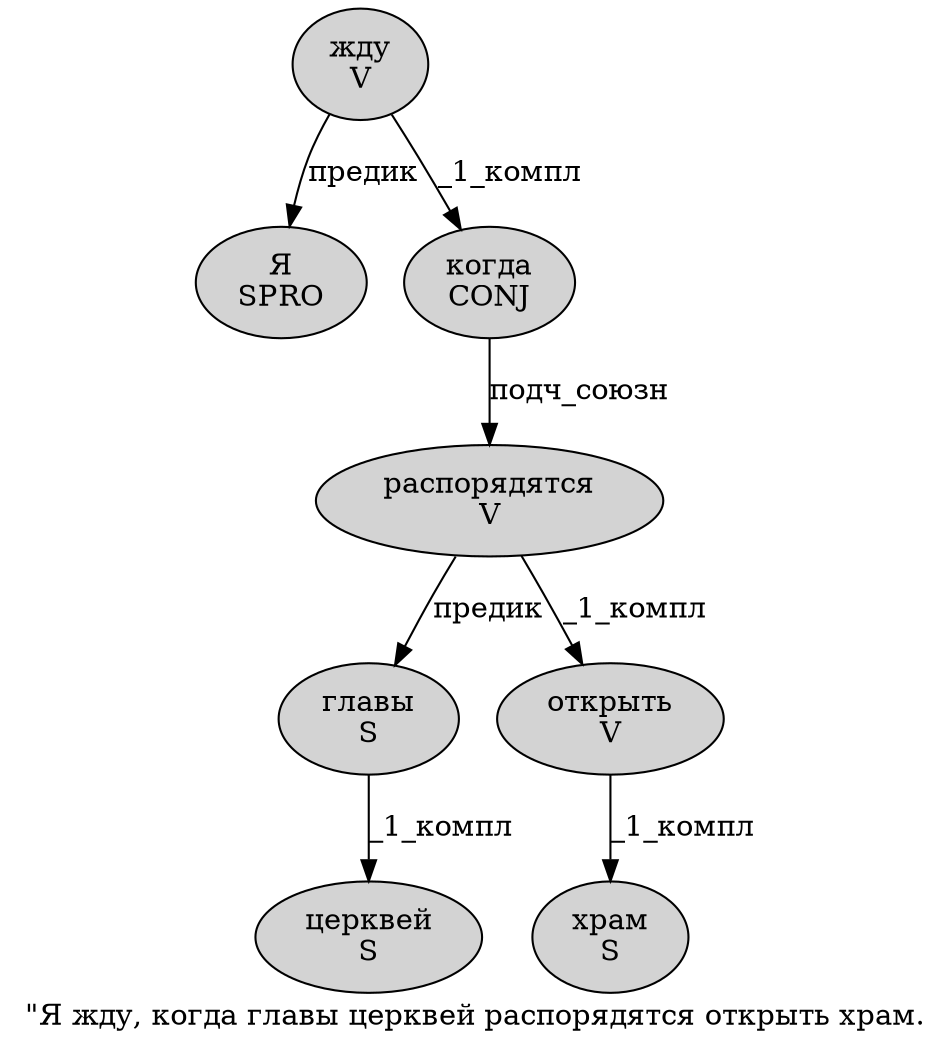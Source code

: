 digraph SENTENCE_318 {
	graph [label="\"Я жду, когда главы церквей распорядятся открыть храм."]
	node [style=filled]
		1 [label="Я
SPRO" color="" fillcolor=lightgray penwidth=1 shape=ellipse]
		2 [label="жду
V" color="" fillcolor=lightgray penwidth=1 shape=ellipse]
		4 [label="когда
CONJ" color="" fillcolor=lightgray penwidth=1 shape=ellipse]
		5 [label="главы
S" color="" fillcolor=lightgray penwidth=1 shape=ellipse]
		6 [label="церквей
S" color="" fillcolor=lightgray penwidth=1 shape=ellipse]
		7 [label="распорядятся
V" color="" fillcolor=lightgray penwidth=1 shape=ellipse]
		8 [label="открыть
V" color="" fillcolor=lightgray penwidth=1 shape=ellipse]
		9 [label="храм
S" color="" fillcolor=lightgray penwidth=1 shape=ellipse]
			8 -> 9 [label="_1_компл"]
			7 -> 5 [label="предик"]
			7 -> 8 [label="_1_компл"]
			4 -> 7 [label="подч_союзн"]
			2 -> 1 [label="предик"]
			2 -> 4 [label="_1_компл"]
			5 -> 6 [label="_1_компл"]
}